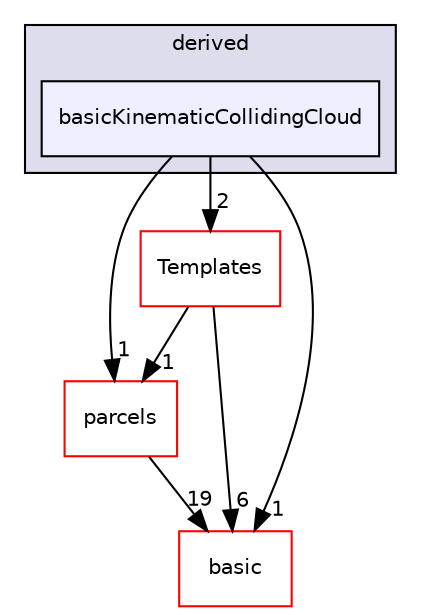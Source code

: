 digraph "src/lagrangian/intermediate/clouds/derived/basicKinematicCollidingCloud" {
  bgcolor=transparent;
  compound=true
  node [ fontsize="10", fontname="Helvetica"];
  edge [ labelfontsize="10", labelfontname="Helvetica"];
  subgraph clusterdir_c6860622f4fbcabfab9cda1ac4325d83 {
    graph [ bgcolor="#ddddee", pencolor="black", label="derived" fontname="Helvetica", fontsize="10", URL="dir_c6860622f4fbcabfab9cda1ac4325d83.html"]
  dir_80a3927118c43d63d9d484b357213da5 [shape=box, label="basicKinematicCollidingCloud", style="filled", fillcolor="#eeeeff", pencolor="black", URL="dir_80a3927118c43d63d9d484b357213da5.html"];
  }
  dir_f332ac72f0d3698ba18c2dc3cab43221 [shape=box label="Templates" color="red" URL="dir_f332ac72f0d3698ba18c2dc3cab43221.html"];
  dir_b8d19ddbdf0975644e34192d6313800e [shape=box label="parcels" color="red" URL="dir_b8d19ddbdf0975644e34192d6313800e.html"];
  dir_584e0ab0901b4327f36f4285cac7f2f8 [shape=box label="basic" color="red" URL="dir_584e0ab0901b4327f36f4285cac7f2f8.html"];
  dir_f332ac72f0d3698ba18c2dc3cab43221->dir_b8d19ddbdf0975644e34192d6313800e [headlabel="1", labeldistance=1.5 headhref="dir_001434_001449.html"];
  dir_f332ac72f0d3698ba18c2dc3cab43221->dir_584e0ab0901b4327f36f4285cac7f2f8 [headlabel="6", labeldistance=1.5 headhref="dir_001434_001356.html"];
  dir_80a3927118c43d63d9d484b357213da5->dir_f332ac72f0d3698ba18c2dc3cab43221 [headlabel="2", labeldistance=1.5 headhref="dir_001429_001434.html"];
  dir_80a3927118c43d63d9d484b357213da5->dir_b8d19ddbdf0975644e34192d6313800e [headlabel="1", labeldistance=1.5 headhref="dir_001429_001449.html"];
  dir_80a3927118c43d63d9d484b357213da5->dir_584e0ab0901b4327f36f4285cac7f2f8 [headlabel="1", labeldistance=1.5 headhref="dir_001429_001356.html"];
  dir_b8d19ddbdf0975644e34192d6313800e->dir_584e0ab0901b4327f36f4285cac7f2f8 [headlabel="19", labeldistance=1.5 headhref="dir_001449_001356.html"];
}
